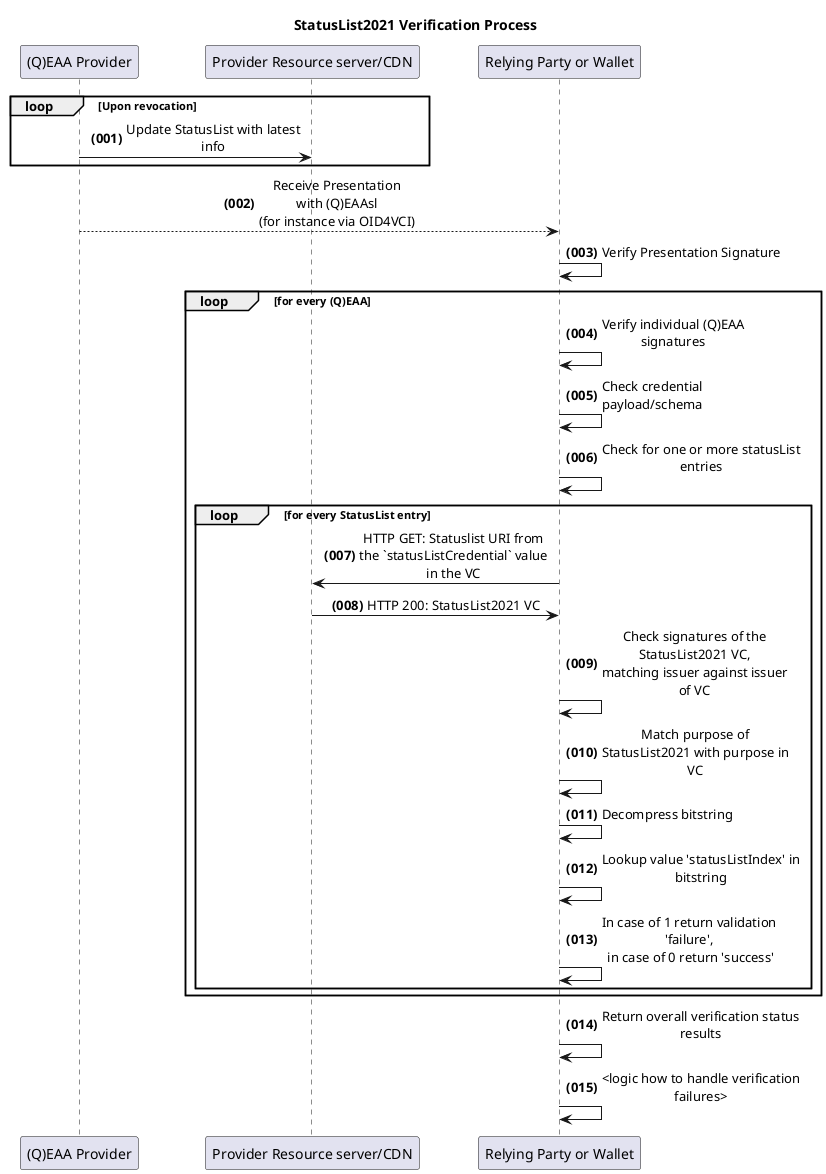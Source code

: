 @startuml
'Lets define some common colors globally
!$C_PRT = "#118888"
!$C_ARG = "#daa520"
!$C_VAR = "#daa520"

'Ensure messages are not too wide
skinparam maxMessageSize 200
skinparam wrapWidth 300


!function params($p)
!return "<color " + $C_ARG + ">"+ $p + "</color>"
!endfunction

skinparam sequenceMessageAlign center

skinparam BoxPadding 100

autonumber "<b>(000)"

title StatusList2021 Verification Process

participant i as "(Q)EAA Provider"
participant rs as "Provider Resource server/CDN"
participant v [
                Relying Party or Wallet
]

loop Upon revocation
i -> rs : Update StatusList with latest info
end loop

i --> v : Receive Presentation\nwith (Q)EAAsl\n(for instance via OID4VCI)


v -> v : Verify Presentation Signature
loop for every (Q)EAA
v -> v : Verify individual (Q)EAA signatures
v -> v : Check credential payload/schema
v -> v : Check for one or more statusList entries

loop for every StatusList entry
v -> rs : HTTP GET: Statuslist URI from the `statusListCredential` value in the VC
rs -> v : HTTP 200: StatusList2021 VC
v -> v : Check signatures of the StatusList2021 VC,\nmatching issuer against issuer of VC
v -> v : Match purpose of StatusList2021 with purpose in VC
v -> v : Decompress bitstring
v -> v : Lookup value 'statusListIndex' in bitstring
v -> v : In case of 1 return validation 'failure',\n in case of 0 return 'success'
end loop
end loop
v -> v : Return overall verification status results
v -> v : <logic how to handle verification failures>

@enduml
